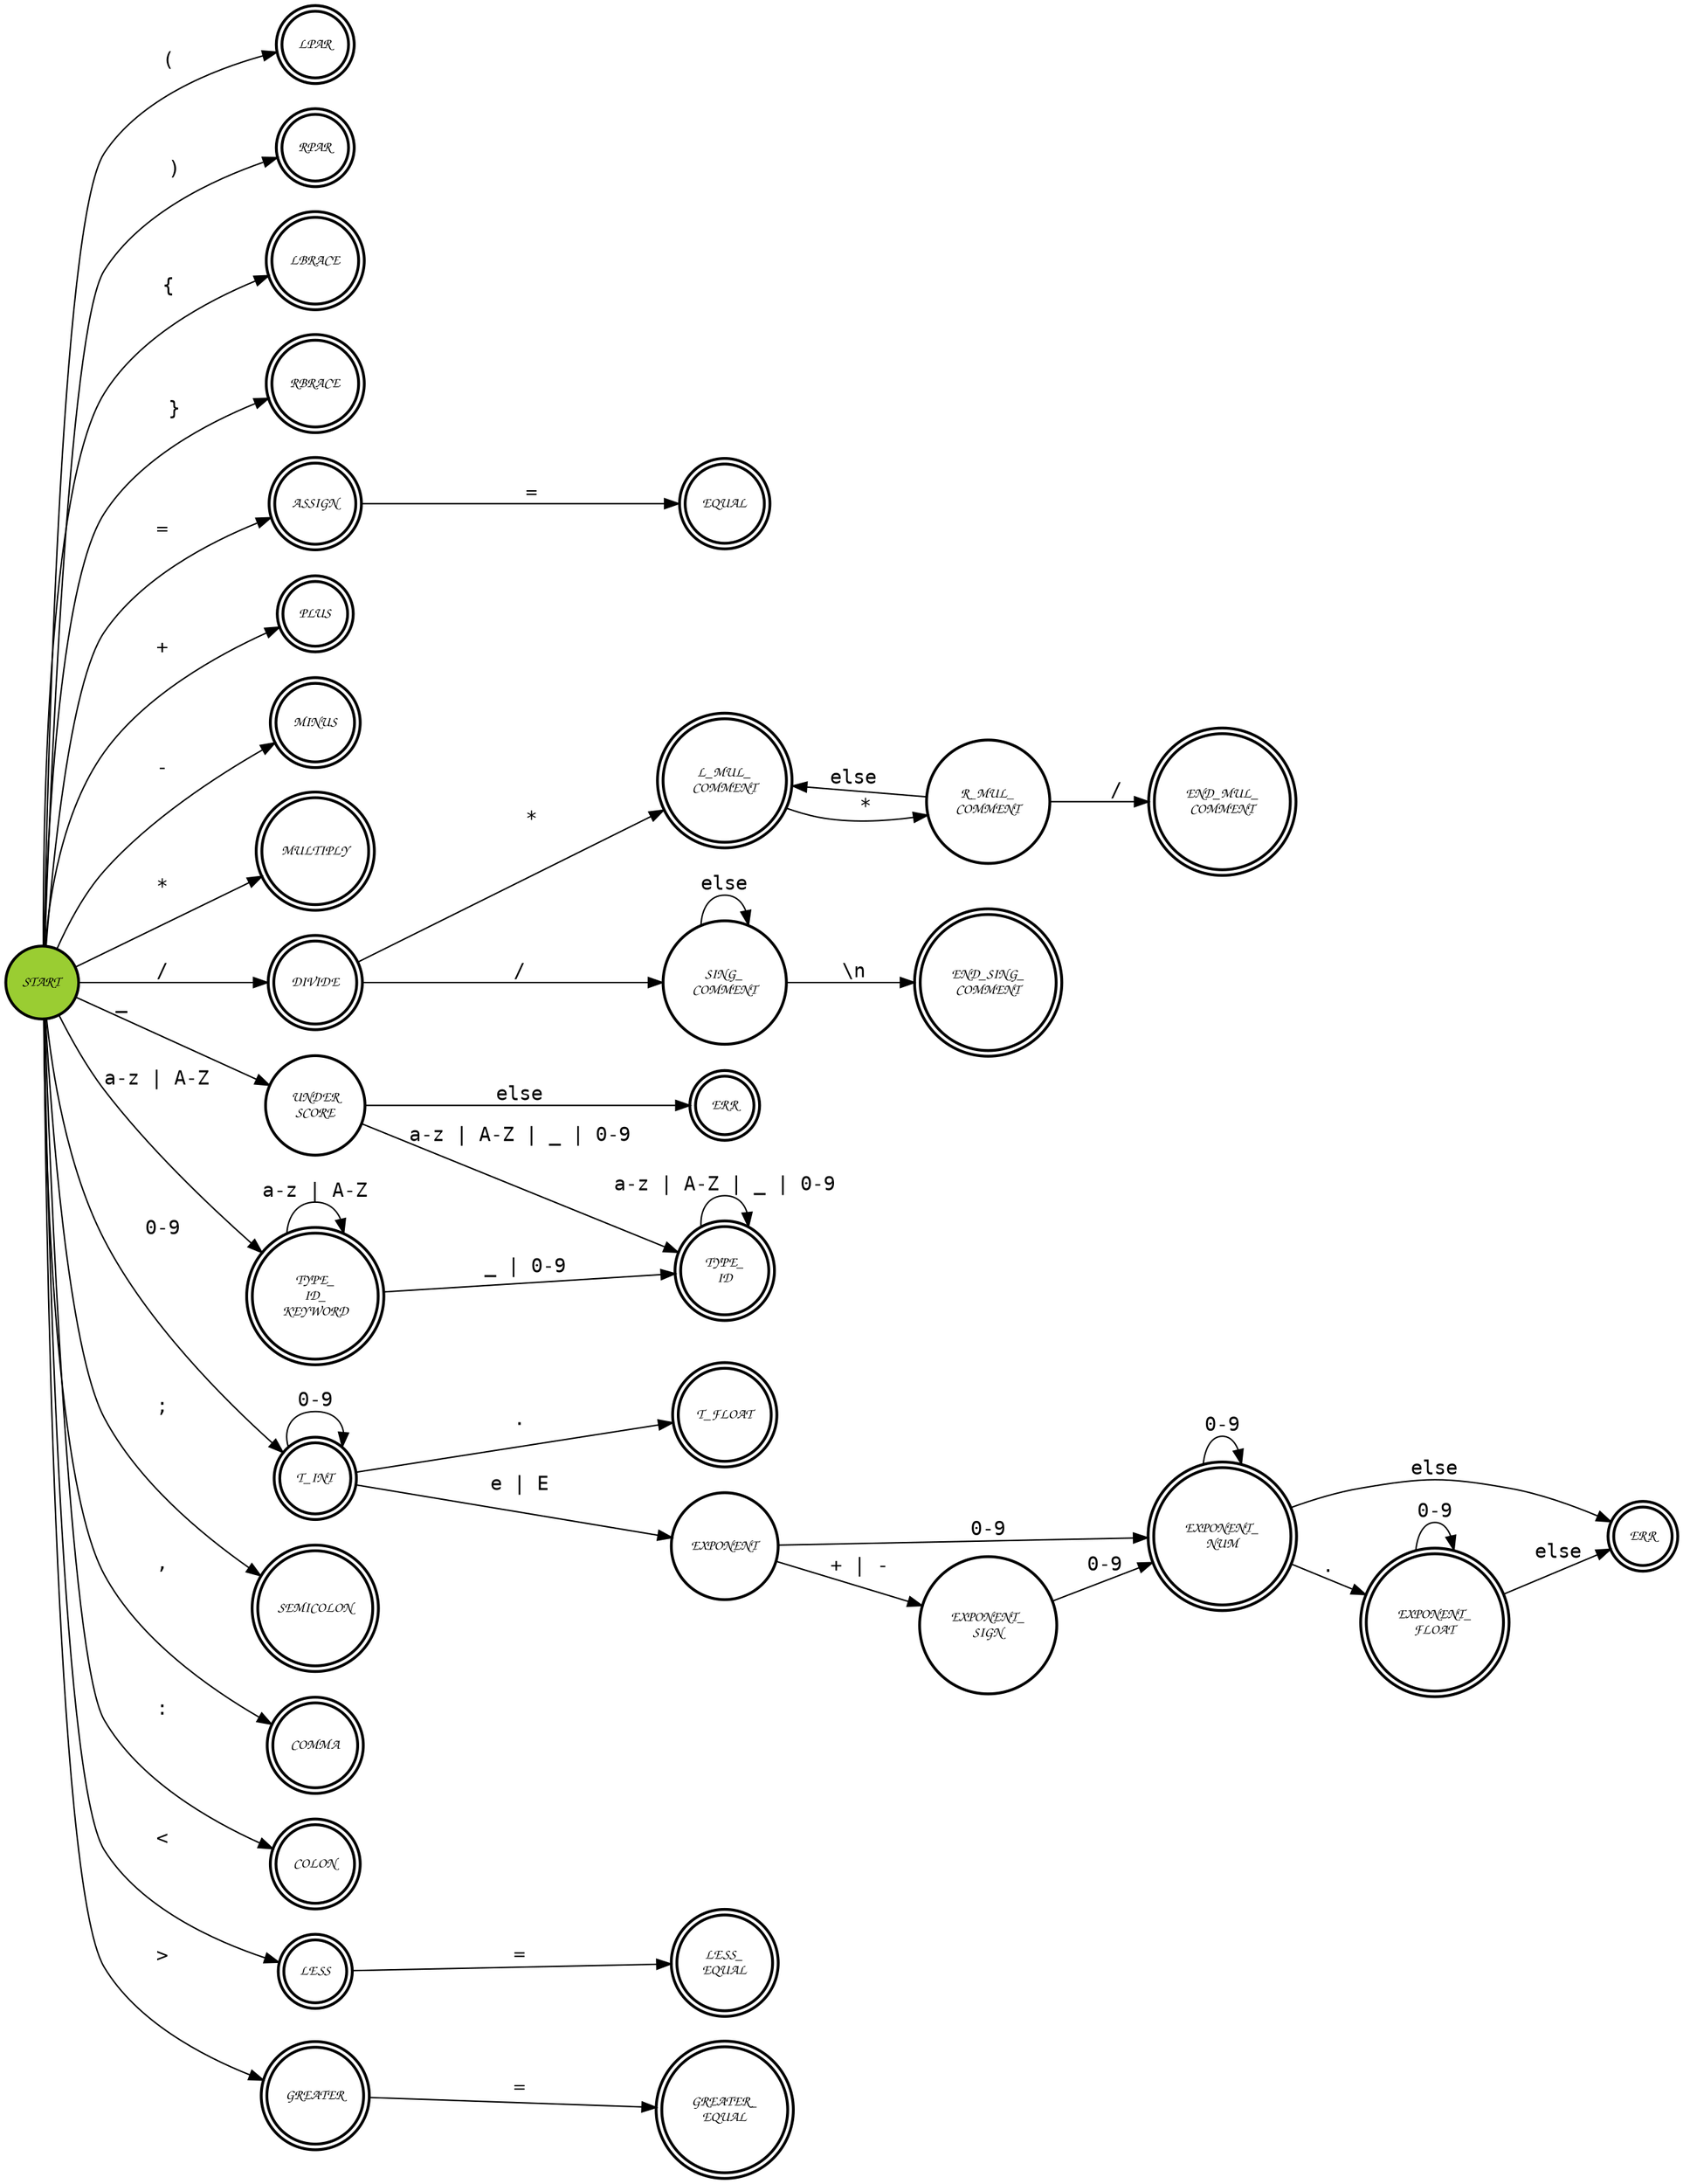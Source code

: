 digraph LexicalAnalyzer {
  node [shape=circle, fontsize=10, fontname="Comic Sans MS", style=filled, fillcolor="white", color="black", penwidth=2, fontcolor="black"];
  rankdir=LR;
  edge [fontname = mono]
  
  START [label="START", fillcolor = yellowgreen]
  LPAR [shape=doublecircle, label="LPAR"]
  RPAR [shape=doublecircle, label="RPAR"]
  LBRACE [shape=doublecircle, label="LBRACE"]
  RBRACE [shape=doublecircle, label="RBRACE"]
  ASSIGN [shape=doublecircle, label="ASSIGN"]
  EQUAL [shape=doublecircle, label="EQUAL"]
  PLUS [shape=doublecircle, label="PLUS"]
  MINUS [shape=doublecircle, label="MINUS"]
  MULTIPLY [shape=doublecircle, label="MULTIPLY"]
  DIVIDE [shape=doublecircle, label="DIVIDE"]
  R_MUL_COMMENT [label="R_MUL_\nCOMMENT"]
  END_MUL_COMMENT [shape=doublecircle, label="END_MUL_\nCOMMENT"]
  END_SING_COMMENT [shape=doublecircle, label="END_SING_\nCOMMENT"]
  L_MUL_COMMENT [shape=doublecircle, label="L_MUL_\nCOMMENT"]
  SING_COMMENT [ label="SING_\nCOMMENT"]
  UNDERSCORE [label="UNDER\nSCORE"]
  TYPE_ID [shape=doublecircle, label="TYPE_\nID"]
  TYPE_ID_KEYWORD [shape=doublecircle, label="TYPE_\nID_\nKEYWORD"]
  ERR1 [shape=doublecircle, label="ERR"]
  ERR2 [shape=doublecircle, label="ERR"]
  // ERR3 [shape=doublecircle, label="ERR"]
  // ERR4 [shape=doublecircle, label="ERR"]
  T_INT [shape=doublecircle, label="T_INT"]
  T_FLOAT [shape=doublecircle, label="T_FLOAT"]
  EXPONENT [label="EXPONENT"]
  EXPONENT_SIGN [label="EXPONENT_\nSIGN"]
  EXPONENT_NUM [shape=doublecircle, label="EXPONENT_\nNUM"]
  EXPONENT_FLOAT [shape=doublecircle, label="EXPONENT_\nFLOAT"]
  SEMICOLON [shape=doublecircle, label="SEMICOLON"]
  COMMA [shape=doublecircle, label="COMMA"]
  COLON [shape=doublecircle, label="COLON"]
  LESS [shape=doublecircle, label="LESS"]
  GREATER [shape=doublecircle, label="GREATER"]
  LESS_EQUAL [shape=doublecircle, label="LESS_\nEQUAL"]
  GREATER_EQUAL [shape=doublecircle, label="GREATER_\nEQUAL"]
  // NOT_EQUAL [shape=doublecircle, label="NOT_\nEQUAL"]

  START -> LPAR [label=" ("]
  START -> RPAR [label="  )"]

  START -> LBRACE [label=" {"]
  START -> RBRACE [label="  }"]

  START -> ASSIGN [label="="]
  ASSIGN -> EQUAL [label="  ="]
  
  START -> PLUS [label="+"]

  START -> MINUS [label="-"]
   
  START -> MULTIPLY [label="*"]
  
  START -> DIVIDE [label="/"]
  DIVIDE -> L_MUL_COMMENT [label="  *"]

  L_MUL_COMMENT -> R_MUL_COMMENT [label="  *"]

  R_MUL_COMMENT -> L_MUL_COMMENT [label="else"]
  R_MUL_COMMENT -> END_MUL_COMMENT [label="  /"]

  DIVIDE -> SING_COMMENT [label="/"]
  SING_COMMENT -> SING_COMMENT [label="else"]
  SING_COMMENT -> END_SING_COMMENT [label="\\n"]

  START -> TYPE_ID_KEYWORD [label="a-z | A-Z "]

  START -> UNDERSCORE [label="_       "]
  UNDERSCORE -> TYPE_ID [label="a-z | A-Z | _ | 0-9"]
  UNDERSCORE -> ERR1 [label="else"]

  TYPE_ID_KEYWORD -> TYPE_ID_KEYWORD [label="a-z | A-Z"]
  TYPE_ID_KEYWORD -> TYPE_ID [label=" _ | 0-9"]
  
  TYPE_ID -> TYPE_ID [label="a-z | A-Z | _ | 0-9"]

  START -> T_INT [label="0-9"]
  T_INT -> T_INT [label="0-9"]
  T_INT -> T_FLOAT [label="."]

  T_INT -> EXPONENT [label="e | E"]
  EXPONENT -> EXPONENT_SIGN [label=" + | -"]
  EXPONENT -> EXPONENT_NUM [label="0-9"]
  EXPONENT_SIGN -> EXPONENT_NUM [label="0-9"]
  EXPONENT_NUM -> EXPONENT_NUM [label="0-9"]
  EXPONENT_NUM -> EXPONENT_FLOAT [label="."]
  EXPONENT_FLOAT -> EXPONENT_FLOAT [label="0-9"]

  EXPONENT_FLOAT -> ERR2 [label="else"]
  EXPONENT_NUM -> ERR2 [label="else"]
  // EXPONENT -> TYPE_ID [label="a-z | A-Z | _ | 0-9"]
  
  START -> COLON [label=":"]
  START -> SEMICOLON [label=";"]
  START -> COMMA [label=","]

  START -> LESS [label="<"]
  LESS -> LESS_EQUAL [label="="]
  START -> GREATER [label=">"]
  GREATER -> GREATER_EQUAL [label="="]
}
